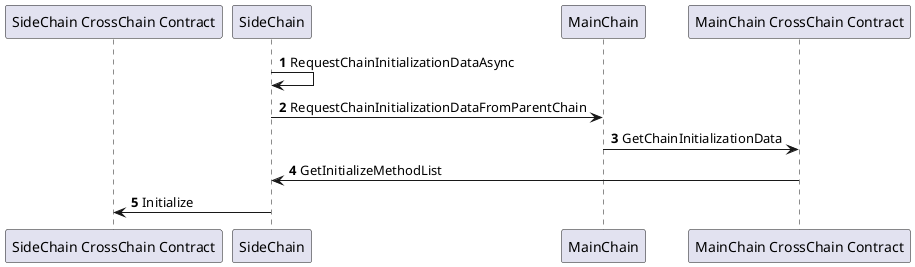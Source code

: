 @startuml

autonumber

participant "SideChain CrossChain Contract" as SC
participant "SideChain" as S
participant "MainChain" as M
participant "MainChain CrossChain Contract" as MC

S -> S: RequestChainInitializationDataAsync
S -> M: RequestChainInitializationDataFromParentChain
M -> MC: GetChainInitializationData
MC -> S: GetInitializeMethodList
S -> SC: Initialize

@enduml
